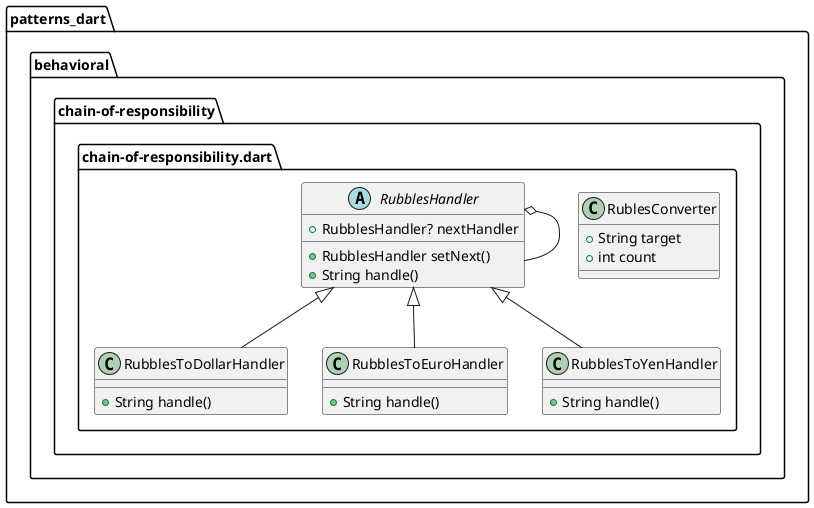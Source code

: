 @startuml
set namespaceSeparator ::

class "patterns_dart::behavioral::chain-of-responsibility::chain-of-responsibility.dart::RublesConverter" {
  +String target
  +int count
}

abstract class "patterns_dart::behavioral::chain-of-responsibility::chain-of-responsibility.dart::RubblesHandler" {        
  +RubblesHandler? nextHandler
  +RubblesHandler setNext()
  +String handle()
}

"patterns_dart::behavioral::chain-of-responsibility::chain-of-responsibility.dart::RubblesHandler" o-- "patterns_dart::behavioral::chain-of-responsibility::chain-of-responsibility.dart::RubblesHandler"

class "patterns_dart::behavioral::chain-of-responsibility::chain-of-responsibility.dart::RubblesToDollarHandler" {
  +String handle()
}

"patterns_dart::behavioral::chain-of-responsibility::chain-of-responsibility.dart::RubblesHandler" <|-- "patterns_dart::behavioral::chain-of-responsibility::chain-of-responsibility.dart::RubblesToDollarHandler"

class "patterns_dart::behavioral::chain-of-responsibility::chain-of-responsibility.dart::RubblesToEuroHandler" {
  +String handle()
}

"patterns_dart::behavioral::chain-of-responsibility::chain-of-responsibility.dart::RubblesHandler" <|-- "patterns_dart::behavioral::chain-of-responsibility::chain-of-responsibility.dart::RubblesToEuroHandler"

class "patterns_dart::behavioral::chain-of-responsibility::chain-of-responsibility.dart::RubblesToYenHandler" {
  +String handle()
}

"patterns_dart::behavioral::chain-of-responsibility::chain-of-responsibility.dart::RubblesHandler" <|-- "patterns_dart::behavioral::chain-of-responsibility::chain-of-responsibility.dart::RubblesToYenHandler"


@enduml